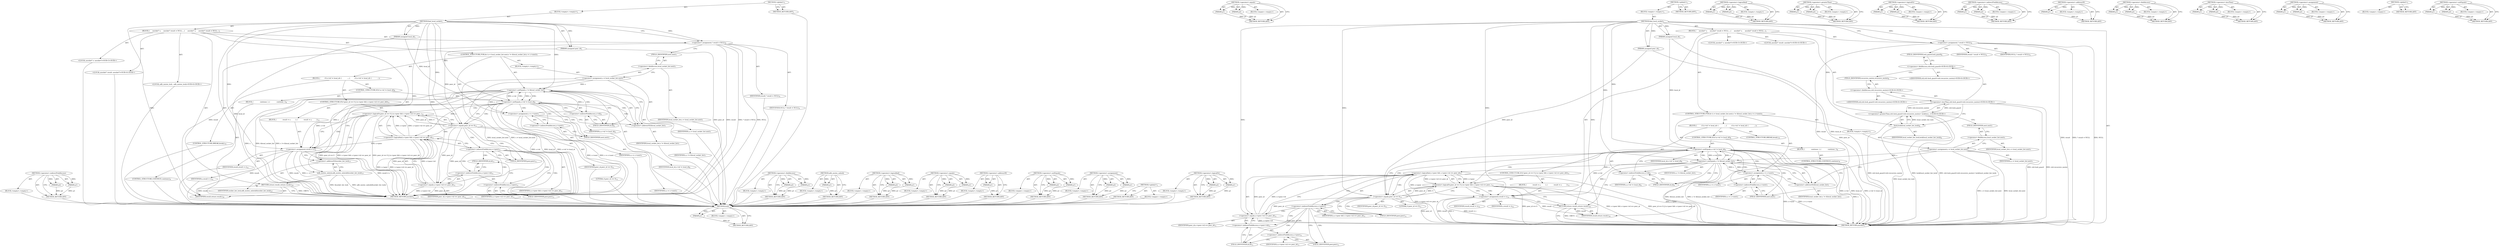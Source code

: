digraph "&lt;operator&gt;.notEquals" {
vulnerable_113 [label=<(METHOD,&lt;operator&gt;.indirectFieldAccess)>];
vulnerable_114 [label=<(PARAM,p1)>];
vulnerable_115 [label=<(PARAM,p2)>];
vulnerable_116 [label=<(BLOCK,&lt;empty&gt;,&lt;empty&gt;)>];
vulnerable_117 [label=<(METHOD_RETURN,ANY)>];
vulnerable_6 [label=<(METHOD,&lt;global&gt;)<SUB>1</SUB>>];
vulnerable_7 [label=<(BLOCK,&lt;empty&gt;,&lt;empty&gt;)<SUB>1</SUB>>];
vulnerable_8 [label=<(METHOD,find_local_socket)<SUB>1</SUB>>];
vulnerable_9 [label=<(PARAM,unsigned local_id)<SUB>1</SUB>>];
vulnerable_10 [label=<(PARAM,unsigned peer_id)<SUB>1</SUB>>];
vulnerable_11 [label=<(BLOCK,{

     asocket* s;
     asocket* result = NULL...,{

     asocket* s;
     asocket* result = NULL...)<SUB>1</SUB>>];
vulnerable_12 [label="<(LOCAL,asocket* s: asocket*)<SUB>3</SUB>>"];
vulnerable_13 [label="<(LOCAL,asocket* result: asocket*)<SUB>4</SUB>>"];
vulnerable_14 [label=<(&lt;operator&gt;.assignment,* result = NULL)<SUB>4</SUB>>];
vulnerable_15 [label=<(IDENTIFIER,result,* result = NULL)<SUB>4</SUB>>];
vulnerable_16 [label=<(IDENTIFIER,NULL,* result = NULL)<SUB>4</SUB>>];
vulnerable_17 [label="<(LOCAL,adb_mutex_lock : adb_mutex_lock)<SUB>6</SUB>>"];
vulnerable_18 [label=<(CONTROL_STRUCTURE,FOR,for (s = local_socket_list.next;s != &amp;local_socket_list;s = s-&gt;next))<SUB>7</SUB>>];
vulnerable_19 [label=<(BLOCK,&lt;empty&gt;,&lt;empty&gt;)<SUB>7</SUB>>];
vulnerable_20 [label=<(&lt;operator&gt;.assignment,s = local_socket_list.next)<SUB>7</SUB>>];
vulnerable_21 [label=<(IDENTIFIER,s,s = local_socket_list.next)<SUB>7</SUB>>];
vulnerable_22 [label=<(&lt;operator&gt;.fieldAccess,local_socket_list.next)<SUB>7</SUB>>];
vulnerable_23 [label=<(IDENTIFIER,local_socket_list,s = local_socket_list.next)<SUB>7</SUB>>];
vulnerable_24 [label=<(FIELD_IDENTIFIER,next,next)<SUB>7</SUB>>];
vulnerable_25 [label=<(&lt;operator&gt;.notEquals,s != &amp;local_socket_list)<SUB>7</SUB>>];
vulnerable_26 [label=<(IDENTIFIER,s,s != &amp;local_socket_list)<SUB>7</SUB>>];
vulnerable_27 [label=<(&lt;operator&gt;.addressOf,&amp;local_socket_list)<SUB>7</SUB>>];
vulnerable_28 [label=<(IDENTIFIER,local_socket_list,s != &amp;local_socket_list)<SUB>7</SUB>>];
vulnerable_29 [label=<(&lt;operator&gt;.assignment,s = s-&gt;next)<SUB>7</SUB>>];
vulnerable_30 [label=<(IDENTIFIER,s,s = s-&gt;next)<SUB>7</SUB>>];
vulnerable_31 [label=<(&lt;operator&gt;.indirectFieldAccess,s-&gt;next)<SUB>7</SUB>>];
vulnerable_32 [label=<(IDENTIFIER,s,s = s-&gt;next)<SUB>7</SUB>>];
vulnerable_33 [label=<(FIELD_IDENTIFIER,next,next)<SUB>7</SUB>>];
vulnerable_34 [label=<(BLOCK,{
         if (s-&gt;id != local_id) {
           ...,{
         if (s-&gt;id != local_id) {
           ...)<SUB>7</SUB>>];
vulnerable_35 [label=<(CONTROL_STRUCTURE,IF,if (s-&gt;id != local_id))<SUB>8</SUB>>];
vulnerable_36 [label=<(&lt;operator&gt;.notEquals,s-&gt;id != local_id)<SUB>8</SUB>>];
vulnerable_37 [label=<(&lt;operator&gt;.indirectFieldAccess,s-&gt;id)<SUB>8</SUB>>];
vulnerable_38 [label=<(IDENTIFIER,s,s-&gt;id != local_id)<SUB>8</SUB>>];
vulnerable_39 [label=<(FIELD_IDENTIFIER,id,id)<SUB>8</SUB>>];
vulnerable_40 [label=<(IDENTIFIER,local_id,s-&gt;id != local_id)<SUB>8</SUB>>];
vulnerable_41 [label=<(BLOCK,{
             continue;
 },{
             continue;
 })<SUB>8</SUB>>];
vulnerable_42 [label=<(CONTROL_STRUCTURE,CONTINUE,continue;)<SUB>9</SUB>>];
vulnerable_43 [label=<(CONTROL_STRUCTURE,IF,if (peer_id == 0 || (s-&gt;peer &amp;&amp; s-&gt;peer-&gt;id == peer_id)))<SUB>11</SUB>>];
vulnerable_44 [label=<(&lt;operator&gt;.logicalOr,peer_id == 0 || (s-&gt;peer &amp;&amp; s-&gt;peer-&gt;id == peer...)<SUB>11</SUB>>];
vulnerable_45 [label=<(&lt;operator&gt;.equals,peer_id == 0)<SUB>11</SUB>>];
vulnerable_46 [label=<(IDENTIFIER,peer_id,peer_id == 0)<SUB>11</SUB>>];
vulnerable_47 [label=<(LITERAL,0,peer_id == 0)<SUB>11</SUB>>];
vulnerable_48 [label=<(&lt;operator&gt;.logicalAnd,s-&gt;peer &amp;&amp; s-&gt;peer-&gt;id == peer_id)<SUB>11</SUB>>];
vulnerable_49 [label=<(&lt;operator&gt;.indirectFieldAccess,s-&gt;peer)<SUB>11</SUB>>];
vulnerable_50 [label=<(IDENTIFIER,s,s-&gt;peer &amp;&amp; s-&gt;peer-&gt;id == peer_id)<SUB>11</SUB>>];
vulnerable_51 [label=<(FIELD_IDENTIFIER,peer,peer)<SUB>11</SUB>>];
vulnerable_52 [label=<(&lt;operator&gt;.equals,s-&gt;peer-&gt;id == peer_id)<SUB>11</SUB>>];
vulnerable_53 [label=<(&lt;operator&gt;.indirectFieldAccess,s-&gt;peer-&gt;id)<SUB>11</SUB>>];
vulnerable_54 [label=<(&lt;operator&gt;.indirectFieldAccess,s-&gt;peer)<SUB>11</SUB>>];
vulnerable_55 [label=<(IDENTIFIER,s,s-&gt;peer-&gt;id == peer_id)<SUB>11</SUB>>];
vulnerable_56 [label=<(FIELD_IDENTIFIER,peer,peer)<SUB>11</SUB>>];
vulnerable_57 [label=<(FIELD_IDENTIFIER,id,id)<SUB>11</SUB>>];
vulnerable_58 [label=<(IDENTIFIER,peer_id,s-&gt;peer-&gt;id == peer_id)<SUB>11</SUB>>];
vulnerable_59 [label=<(BLOCK,{
            result = s;

         },{
            result = s;

         })<SUB>11</SUB>>];
vulnerable_60 [label=<(&lt;operator&gt;.assignment,result = s)<SUB>12</SUB>>];
vulnerable_61 [label=<(IDENTIFIER,result,result = s)<SUB>12</SUB>>];
vulnerable_62 [label=<(IDENTIFIER,s,result = s)<SUB>12</SUB>>];
vulnerable_63 [label=<(CONTROL_STRUCTURE,BREAK,break;)<SUB>15</SUB>>];
vulnerable_64 [label=<(adb_mutex_unlock,adb_mutex_unlock(&amp;socket_list_lock))<SUB>17</SUB>>];
vulnerable_65 [label=<(&lt;operator&gt;.addressOf,&amp;socket_list_lock)<SUB>17</SUB>>];
vulnerable_66 [label=<(IDENTIFIER,socket_list_lock,adb_mutex_unlock(&amp;socket_list_lock))<SUB>17</SUB>>];
vulnerable_67 [label=<(RETURN,return result;,return result;)<SUB>19</SUB>>];
vulnerable_68 [label=<(IDENTIFIER,result,return result;)<SUB>19</SUB>>];
vulnerable_69 [label=<(METHOD_RETURN,asocket)<SUB>1</SUB>>];
vulnerable_71 [label=<(METHOD_RETURN,ANY)<SUB>1</SUB>>];
vulnerable_99 [label=<(METHOD,&lt;operator&gt;.fieldAccess)>];
vulnerable_100 [label=<(PARAM,p1)>];
vulnerable_101 [label=<(PARAM,p2)>];
vulnerable_102 [label=<(BLOCK,&lt;empty&gt;,&lt;empty&gt;)>];
vulnerable_103 [label=<(METHOD_RETURN,ANY)>];
vulnerable_133 [label=<(METHOD,adb_mutex_unlock)>];
vulnerable_134 [label=<(PARAM,p1)>];
vulnerable_135 [label=<(BLOCK,&lt;empty&gt;,&lt;empty&gt;)>];
vulnerable_136 [label=<(METHOD_RETURN,ANY)>];
vulnerable_128 [label=<(METHOD,&lt;operator&gt;.logicalAnd)>];
vulnerable_129 [label=<(PARAM,p1)>];
vulnerable_130 [label=<(PARAM,p2)>];
vulnerable_131 [label=<(BLOCK,&lt;empty&gt;,&lt;empty&gt;)>];
vulnerable_132 [label=<(METHOD_RETURN,ANY)>];
vulnerable_123 [label=<(METHOD,&lt;operator&gt;.equals)>];
vulnerable_124 [label=<(PARAM,p1)>];
vulnerable_125 [label=<(PARAM,p2)>];
vulnerable_126 [label=<(BLOCK,&lt;empty&gt;,&lt;empty&gt;)>];
vulnerable_127 [label=<(METHOD_RETURN,ANY)>];
vulnerable_109 [label=<(METHOD,&lt;operator&gt;.addressOf)>];
vulnerable_110 [label=<(PARAM,p1)>];
vulnerable_111 [label=<(BLOCK,&lt;empty&gt;,&lt;empty&gt;)>];
vulnerable_112 [label=<(METHOD_RETURN,ANY)>];
vulnerable_104 [label=<(METHOD,&lt;operator&gt;.notEquals)>];
vulnerable_105 [label=<(PARAM,p1)>];
vulnerable_106 [label=<(PARAM,p2)>];
vulnerable_107 [label=<(BLOCK,&lt;empty&gt;,&lt;empty&gt;)>];
vulnerable_108 [label=<(METHOD_RETURN,ANY)>];
vulnerable_94 [label=<(METHOD,&lt;operator&gt;.assignment)>];
vulnerable_95 [label=<(PARAM,p1)>];
vulnerable_96 [label=<(PARAM,p2)>];
vulnerable_97 [label=<(BLOCK,&lt;empty&gt;,&lt;empty&gt;)>];
vulnerable_98 [label=<(METHOD_RETURN,ANY)>];
vulnerable_88 [label=<(METHOD,&lt;global&gt;)<SUB>1</SUB>>];
vulnerable_89 [label=<(BLOCK,&lt;empty&gt;,&lt;empty&gt;)>];
vulnerable_90 [label=<(METHOD_RETURN,ANY)>];
vulnerable_118 [label=<(METHOD,&lt;operator&gt;.logicalOr)>];
vulnerable_119 [label=<(PARAM,p1)>];
vulnerable_120 [label=<(PARAM,p2)>];
vulnerable_121 [label=<(BLOCK,&lt;empty&gt;,&lt;empty&gt;)>];
vulnerable_122 [label=<(METHOD_RETURN,ANY)>];
fixed_118 [label=<(METHOD,lock)>];
fixed_119 [label=<(PARAM,p1)>];
fixed_120 [label=<(BLOCK,&lt;empty&gt;,&lt;empty&gt;)>];
fixed_121 [label=<(METHOD_RETURN,ANY)>];
fixed_141 [label=<(METHOD,&lt;operator&gt;.equals)>];
fixed_142 [label=<(PARAM,p1)>];
fixed_143 [label=<(PARAM,p2)>];
fixed_144 [label=<(BLOCK,&lt;empty&gt;,&lt;empty&gt;)>];
fixed_145 [label=<(METHOD_RETURN,ANY)>];
fixed_6 [label=<(METHOD,&lt;global&gt;)<SUB>1</SUB>>];
fixed_7 [label=<(BLOCK,&lt;empty&gt;,&lt;empty&gt;)<SUB>1</SUB>>];
fixed_8 [label=<(METHOD,find_local_socket)<SUB>1</SUB>>];
fixed_9 [label=<(PARAM,unsigned local_id)<SUB>1</SUB>>];
fixed_10 [label=<(PARAM,unsigned peer_id)<SUB>1</SUB>>];
fixed_11 [label=<(BLOCK,{

     asocket* s;
     asocket* result = NULL...,{

     asocket* s;
     asocket* result = NULL...)<SUB>1</SUB>>];
fixed_12 [label="<(LOCAL,asocket* s: asocket*)<SUB>3</SUB>>"];
fixed_13 [label="<(LOCAL,asocket* result: asocket*)<SUB>4</SUB>>"];
fixed_14 [label=<(&lt;operator&gt;.assignment,* result = NULL)<SUB>4</SUB>>];
fixed_15 [label=<(IDENTIFIER,result,* result = NULL)<SUB>4</SUB>>];
fixed_16 [label=<(IDENTIFIER,NULL,* result = NULL)<SUB>4</SUB>>];
fixed_17 [label="<(&lt;operator&gt;.greaterThan,std::lock_guard&lt;std::recursive_mutex&gt; lock(loca...)<SUB>6</SUB>>"];
fixed_18 [label="<(&lt;operator&gt;.lessThan,std::lock_guard&lt;std::recursive_mutex)<SUB>6</SUB>>"];
fixed_19 [label="<(&lt;operator&gt;.fieldAccess,std::lock_guard)<SUB>6</SUB>>"];
fixed_20 [label="<(IDENTIFIER,std,std::lock_guard&lt;std::recursive_mutex)<SUB>6</SUB>>"];
fixed_21 [label=<(FIELD_IDENTIFIER,lock_guard,lock_guard)<SUB>6</SUB>>];
fixed_22 [label="<(&lt;operator&gt;.fieldAccess,std::recursive_mutex)<SUB>6</SUB>>"];
fixed_23 [label="<(IDENTIFIER,std,std::lock_guard&lt;std::recursive_mutex)<SUB>6</SUB>>"];
fixed_24 [label=<(FIELD_IDENTIFIER,recursive_mutex,recursive_mutex)<SUB>6</SUB>>];
fixed_25 [label=<(lock,lock(local_socket_list_lock))<SUB>6</SUB>>];
fixed_26 [label=<(IDENTIFIER,local_socket_list_lock,lock(local_socket_list_lock))<SUB>6</SUB>>];
fixed_27 [label=<(CONTROL_STRUCTURE,FOR,for (s = local_socket_list.next;s != &amp;local_socket_list;s = s-&gt;next))<SUB>7</SUB>>];
fixed_28 [label=<(BLOCK,&lt;empty&gt;,&lt;empty&gt;)<SUB>7</SUB>>];
fixed_29 [label=<(&lt;operator&gt;.assignment,s = local_socket_list.next)<SUB>7</SUB>>];
fixed_30 [label=<(IDENTIFIER,s,s = local_socket_list.next)<SUB>7</SUB>>];
fixed_31 [label=<(&lt;operator&gt;.fieldAccess,local_socket_list.next)<SUB>7</SUB>>];
fixed_32 [label=<(IDENTIFIER,local_socket_list,s = local_socket_list.next)<SUB>7</SUB>>];
fixed_33 [label=<(FIELD_IDENTIFIER,next,next)<SUB>7</SUB>>];
fixed_34 [label=<(&lt;operator&gt;.notEquals,s != &amp;local_socket_list)<SUB>7</SUB>>];
fixed_35 [label=<(IDENTIFIER,s,s != &amp;local_socket_list)<SUB>7</SUB>>];
fixed_36 [label=<(&lt;operator&gt;.addressOf,&amp;local_socket_list)<SUB>7</SUB>>];
fixed_37 [label=<(IDENTIFIER,local_socket_list,s != &amp;local_socket_list)<SUB>7</SUB>>];
fixed_38 [label=<(&lt;operator&gt;.assignment,s = s-&gt;next)<SUB>7</SUB>>];
fixed_39 [label=<(IDENTIFIER,s,s = s-&gt;next)<SUB>7</SUB>>];
fixed_40 [label=<(&lt;operator&gt;.indirectFieldAccess,s-&gt;next)<SUB>7</SUB>>];
fixed_41 [label=<(IDENTIFIER,s,s = s-&gt;next)<SUB>7</SUB>>];
fixed_42 [label=<(FIELD_IDENTIFIER,next,next)<SUB>7</SUB>>];
fixed_43 [label=<(BLOCK,{
         if (s-&gt;id != local_id) {
           ...,{
         if (s-&gt;id != local_id) {
           ...)<SUB>7</SUB>>];
fixed_44 [label=<(CONTROL_STRUCTURE,IF,if (s-&gt;id != local_id))<SUB>8</SUB>>];
fixed_45 [label=<(&lt;operator&gt;.notEquals,s-&gt;id != local_id)<SUB>8</SUB>>];
fixed_46 [label=<(&lt;operator&gt;.indirectFieldAccess,s-&gt;id)<SUB>8</SUB>>];
fixed_47 [label=<(IDENTIFIER,s,s-&gt;id != local_id)<SUB>8</SUB>>];
fixed_48 [label=<(FIELD_IDENTIFIER,id,id)<SUB>8</SUB>>];
fixed_49 [label=<(IDENTIFIER,local_id,s-&gt;id != local_id)<SUB>8</SUB>>];
fixed_50 [label=<(BLOCK,{
             continue;
 },{
             continue;
 })<SUB>8</SUB>>];
fixed_51 [label=<(CONTROL_STRUCTURE,CONTINUE,continue;)<SUB>9</SUB>>];
fixed_52 [label=<(CONTROL_STRUCTURE,IF,if (peer_id == 0 || (s-&gt;peer &amp;&amp; s-&gt;peer-&gt;id == peer_id)))<SUB>11</SUB>>];
fixed_53 [label=<(&lt;operator&gt;.logicalOr,peer_id == 0 || (s-&gt;peer &amp;&amp; s-&gt;peer-&gt;id == peer...)<SUB>11</SUB>>];
fixed_54 [label=<(&lt;operator&gt;.equals,peer_id == 0)<SUB>11</SUB>>];
fixed_55 [label=<(IDENTIFIER,peer_id,peer_id == 0)<SUB>11</SUB>>];
fixed_56 [label=<(LITERAL,0,peer_id == 0)<SUB>11</SUB>>];
fixed_57 [label=<(&lt;operator&gt;.logicalAnd,s-&gt;peer &amp;&amp; s-&gt;peer-&gt;id == peer_id)<SUB>11</SUB>>];
fixed_58 [label=<(&lt;operator&gt;.indirectFieldAccess,s-&gt;peer)<SUB>11</SUB>>];
fixed_59 [label=<(IDENTIFIER,s,s-&gt;peer &amp;&amp; s-&gt;peer-&gt;id == peer_id)<SUB>11</SUB>>];
fixed_60 [label=<(FIELD_IDENTIFIER,peer,peer)<SUB>11</SUB>>];
fixed_61 [label=<(&lt;operator&gt;.equals,s-&gt;peer-&gt;id == peer_id)<SUB>11</SUB>>];
fixed_62 [label=<(&lt;operator&gt;.indirectFieldAccess,s-&gt;peer-&gt;id)<SUB>11</SUB>>];
fixed_63 [label=<(&lt;operator&gt;.indirectFieldAccess,s-&gt;peer)<SUB>11</SUB>>];
fixed_64 [label=<(IDENTIFIER,s,s-&gt;peer-&gt;id == peer_id)<SUB>11</SUB>>];
fixed_65 [label=<(FIELD_IDENTIFIER,peer,peer)<SUB>11</SUB>>];
fixed_66 [label=<(FIELD_IDENTIFIER,id,id)<SUB>11</SUB>>];
fixed_67 [label=<(IDENTIFIER,peer_id,s-&gt;peer-&gt;id == peer_id)<SUB>11</SUB>>];
fixed_68 [label=<(BLOCK,{
            result = s;

         },{
            result = s;

         })<SUB>11</SUB>>];
fixed_69 [label=<(&lt;operator&gt;.assignment,result = s)<SUB>12</SUB>>];
fixed_70 [label=<(IDENTIFIER,result,result = s)<SUB>12</SUB>>];
fixed_71 [label=<(IDENTIFIER,s,result = s)<SUB>12</SUB>>];
fixed_72 [label=<(CONTROL_STRUCTURE,BREAK,break;)<SUB>15</SUB>>];
fixed_73 [label=<(RETURN,return result;,return result;)<SUB>18</SUB>>];
fixed_74 [label=<(IDENTIFIER,result,return result;)<SUB>18</SUB>>];
fixed_75 [label=<(METHOD_RETURN,asocket)<SUB>1</SUB>>];
fixed_77 [label=<(METHOD_RETURN,ANY)<SUB>1</SUB>>];
fixed_146 [label=<(METHOD,&lt;operator&gt;.logicalAnd)>];
fixed_147 [label=<(PARAM,p1)>];
fixed_148 [label=<(PARAM,p2)>];
fixed_149 [label=<(BLOCK,&lt;empty&gt;,&lt;empty&gt;)>];
fixed_150 [label=<(METHOD_RETURN,ANY)>];
fixed_103 [label=<(METHOD,&lt;operator&gt;.greaterThan)>];
fixed_104 [label=<(PARAM,p1)>];
fixed_105 [label=<(PARAM,p2)>];
fixed_106 [label=<(BLOCK,&lt;empty&gt;,&lt;empty&gt;)>];
fixed_107 [label=<(METHOD_RETURN,ANY)>];
fixed_136 [label=<(METHOD,&lt;operator&gt;.logicalOr)>];
fixed_137 [label=<(PARAM,p1)>];
fixed_138 [label=<(PARAM,p2)>];
fixed_139 [label=<(BLOCK,&lt;empty&gt;,&lt;empty&gt;)>];
fixed_140 [label=<(METHOD_RETURN,ANY)>];
fixed_131 [label=<(METHOD,&lt;operator&gt;.indirectFieldAccess)>];
fixed_132 [label=<(PARAM,p1)>];
fixed_133 [label=<(PARAM,p2)>];
fixed_134 [label=<(BLOCK,&lt;empty&gt;,&lt;empty&gt;)>];
fixed_135 [label=<(METHOD_RETURN,ANY)>];
fixed_127 [label=<(METHOD,&lt;operator&gt;.addressOf)>];
fixed_128 [label=<(PARAM,p1)>];
fixed_129 [label=<(BLOCK,&lt;empty&gt;,&lt;empty&gt;)>];
fixed_130 [label=<(METHOD_RETURN,ANY)>];
fixed_113 [label=<(METHOD,&lt;operator&gt;.fieldAccess)>];
fixed_114 [label=<(PARAM,p1)>];
fixed_115 [label=<(PARAM,p2)>];
fixed_116 [label=<(BLOCK,&lt;empty&gt;,&lt;empty&gt;)>];
fixed_117 [label=<(METHOD_RETURN,ANY)>];
fixed_108 [label=<(METHOD,&lt;operator&gt;.lessThan)>];
fixed_109 [label=<(PARAM,p1)>];
fixed_110 [label=<(PARAM,p2)>];
fixed_111 [label=<(BLOCK,&lt;empty&gt;,&lt;empty&gt;)>];
fixed_112 [label=<(METHOD_RETURN,ANY)>];
fixed_98 [label=<(METHOD,&lt;operator&gt;.assignment)>];
fixed_99 [label=<(PARAM,p1)>];
fixed_100 [label=<(PARAM,p2)>];
fixed_101 [label=<(BLOCK,&lt;empty&gt;,&lt;empty&gt;)>];
fixed_102 [label=<(METHOD_RETURN,ANY)>];
fixed_92 [label=<(METHOD,&lt;global&gt;)<SUB>1</SUB>>];
fixed_93 [label=<(BLOCK,&lt;empty&gt;,&lt;empty&gt;)>];
fixed_94 [label=<(METHOD_RETURN,ANY)>];
fixed_122 [label=<(METHOD,&lt;operator&gt;.notEquals)>];
fixed_123 [label=<(PARAM,p1)>];
fixed_124 [label=<(PARAM,p2)>];
fixed_125 [label=<(BLOCK,&lt;empty&gt;,&lt;empty&gt;)>];
fixed_126 [label=<(METHOD_RETURN,ANY)>];
vulnerable_113 -> vulnerable_114  [key=0, label="AST: "];
vulnerable_113 -> vulnerable_114  [key=1, label="DDG: "];
vulnerable_113 -> vulnerable_116  [key=0, label="AST: "];
vulnerable_113 -> vulnerable_115  [key=0, label="AST: "];
vulnerable_113 -> vulnerable_115  [key=1, label="DDG: "];
vulnerable_113 -> vulnerable_117  [key=0, label="AST: "];
vulnerable_113 -> vulnerable_117  [key=1, label="CFG: "];
vulnerable_114 -> vulnerable_117  [key=0, label="DDG: p1"];
vulnerable_115 -> vulnerable_117  [key=0, label="DDG: p2"];
vulnerable_116 -> fixed_118  [key=0];
vulnerable_117 -> fixed_118  [key=0];
vulnerable_6 -> vulnerable_7  [key=0, label="AST: "];
vulnerable_6 -> vulnerable_71  [key=0, label="AST: "];
vulnerable_6 -> vulnerable_71  [key=1, label="CFG: "];
vulnerable_7 -> vulnerable_8  [key=0, label="AST: "];
vulnerable_8 -> vulnerable_9  [key=0, label="AST: "];
vulnerable_8 -> vulnerable_9  [key=1, label="DDG: "];
vulnerable_8 -> vulnerable_10  [key=0, label="AST: "];
vulnerable_8 -> vulnerable_10  [key=1, label="DDG: "];
vulnerable_8 -> vulnerable_11  [key=0, label="AST: "];
vulnerable_8 -> vulnerable_69  [key=0, label="AST: "];
vulnerable_8 -> vulnerable_14  [key=0, label="CFG: "];
vulnerable_8 -> vulnerable_14  [key=1, label="DDG: "];
vulnerable_8 -> vulnerable_64  [key=0, label="DDG: "];
vulnerable_8 -> vulnerable_68  [key=0, label="DDG: "];
vulnerable_8 -> vulnerable_25  [key=0, label="DDG: "];
vulnerable_8 -> vulnerable_36  [key=0, label="DDG: "];
vulnerable_8 -> vulnerable_60  [key=0, label="DDG: "];
vulnerable_8 -> vulnerable_45  [key=0, label="DDG: "];
vulnerable_8 -> vulnerable_52  [key=0, label="DDG: "];
vulnerable_9 -> vulnerable_69  [key=0, label="DDG: local_id"];
vulnerable_9 -> vulnerable_36  [key=0, label="DDG: local_id"];
vulnerable_10 -> vulnerable_69  [key=0, label="DDG: peer_id"];
vulnerable_10 -> vulnerable_45  [key=0, label="DDG: peer_id"];
vulnerable_11 -> vulnerable_12  [key=0, label="AST: "];
vulnerable_11 -> vulnerable_13  [key=0, label="AST: "];
vulnerable_11 -> vulnerable_14  [key=0, label="AST: "];
vulnerable_11 -> vulnerable_17  [key=0, label="AST: "];
vulnerable_11 -> vulnerable_18  [key=0, label="AST: "];
vulnerable_11 -> vulnerable_64  [key=0, label="AST: "];
vulnerable_11 -> vulnerable_67  [key=0, label="AST: "];
vulnerable_12 -> fixed_118  [key=0];
vulnerable_13 -> fixed_118  [key=0];
vulnerable_14 -> vulnerable_15  [key=0, label="AST: "];
vulnerable_14 -> vulnerable_16  [key=0, label="AST: "];
vulnerable_14 -> vulnerable_24  [key=0, label="CFG: "];
vulnerable_14 -> vulnerable_69  [key=0, label="DDG: result"];
vulnerable_14 -> vulnerable_69  [key=1, label="DDG: * result = NULL"];
vulnerable_14 -> vulnerable_69  [key=2, label="DDG: NULL"];
vulnerable_14 -> vulnerable_68  [key=0, label="DDG: result"];
vulnerable_15 -> fixed_118  [key=0];
vulnerable_16 -> fixed_118  [key=0];
vulnerable_17 -> fixed_118  [key=0];
vulnerable_18 -> vulnerable_19  [key=0, label="AST: "];
vulnerable_18 -> vulnerable_25  [key=0, label="AST: "];
vulnerable_18 -> vulnerable_29  [key=0, label="AST: "];
vulnerable_18 -> vulnerable_34  [key=0, label="AST: "];
vulnerable_19 -> vulnerable_20  [key=0, label="AST: "];
vulnerable_20 -> vulnerable_21  [key=0, label="AST: "];
vulnerable_20 -> vulnerable_22  [key=0, label="AST: "];
vulnerable_20 -> vulnerable_27  [key=0, label="CFG: "];
vulnerable_20 -> vulnerable_69  [key=0, label="DDG: local_socket_list.next"];
vulnerable_20 -> vulnerable_69  [key=1, label="DDG: s = local_socket_list.next"];
vulnerable_20 -> vulnerable_25  [key=0, label="DDG: s"];
vulnerable_21 -> fixed_118  [key=0];
vulnerable_22 -> vulnerable_23  [key=0, label="AST: "];
vulnerable_22 -> vulnerable_24  [key=0, label="AST: "];
vulnerable_22 -> vulnerable_20  [key=0, label="CFG: "];
vulnerable_23 -> fixed_118  [key=0];
vulnerable_24 -> vulnerable_22  [key=0, label="CFG: "];
vulnerable_25 -> vulnerable_26  [key=0, label="AST: "];
vulnerable_25 -> vulnerable_27  [key=0, label="AST: "];
vulnerable_25 -> vulnerable_39  [key=0, label="CFG: "];
vulnerable_25 -> vulnerable_39  [key=1, label="CDG: "];
vulnerable_25 -> vulnerable_65  [key=0, label="CFG: "];
vulnerable_25 -> vulnerable_69  [key=0, label="DDG: s"];
vulnerable_25 -> vulnerable_69  [key=1, label="DDG: &amp;local_socket_list"];
vulnerable_25 -> vulnerable_69  [key=2, label="DDG: s != &amp;local_socket_list"];
vulnerable_25 -> vulnerable_29  [key=0, label="DDG: s"];
vulnerable_25 -> vulnerable_36  [key=0, label="DDG: s"];
vulnerable_25 -> vulnerable_36  [key=1, label="CDG: "];
vulnerable_25 -> vulnerable_60  [key=0, label="DDG: s"];
vulnerable_25 -> vulnerable_48  [key=0, label="DDG: s"];
vulnerable_25 -> vulnerable_37  [key=0, label="CDG: "];
vulnerable_26 -> fixed_118  [key=0];
vulnerable_27 -> vulnerable_28  [key=0, label="AST: "];
vulnerable_27 -> vulnerable_25  [key=0, label="CFG: "];
vulnerable_28 -> fixed_118  [key=0];
vulnerable_29 -> vulnerable_30  [key=0, label="AST: "];
vulnerable_29 -> vulnerable_31  [key=0, label="AST: "];
vulnerable_29 -> vulnerable_27  [key=0, label="CFG: "];
vulnerable_29 -> vulnerable_69  [key=0, label="DDG: s-&gt;next"];
vulnerable_29 -> vulnerable_69  [key=1, label="DDG: s = s-&gt;next"];
vulnerable_29 -> vulnerable_25  [key=0, label="DDG: s"];
vulnerable_30 -> fixed_118  [key=0];
vulnerable_31 -> vulnerable_32  [key=0, label="AST: "];
vulnerable_31 -> vulnerable_33  [key=0, label="AST: "];
vulnerable_31 -> vulnerable_29  [key=0, label="CFG: "];
vulnerable_32 -> fixed_118  [key=0];
vulnerable_33 -> vulnerable_31  [key=0, label="CFG: "];
vulnerable_34 -> vulnerable_35  [key=0, label="AST: "];
vulnerable_34 -> vulnerable_43  [key=0, label="AST: "];
vulnerable_34 -> vulnerable_63  [key=0, label="AST: "];
vulnerable_35 -> vulnerable_36  [key=0, label="AST: "];
vulnerable_35 -> vulnerable_41  [key=0, label="AST: "];
vulnerable_36 -> vulnerable_37  [key=0, label="AST: "];
vulnerable_36 -> vulnerable_40  [key=0, label="AST: "];
vulnerable_36 -> vulnerable_33  [key=0, label="CFG: "];
vulnerable_36 -> vulnerable_33  [key=1, label="CDG: "];
vulnerable_36 -> vulnerable_45  [key=0, label="CFG: "];
vulnerable_36 -> vulnerable_45  [key=1, label="CDG: "];
vulnerable_36 -> vulnerable_69  [key=0, label="DDG: s-&gt;id"];
vulnerable_36 -> vulnerable_69  [key=1, label="DDG: local_id"];
vulnerable_36 -> vulnerable_69  [key=2, label="DDG: s-&gt;id != local_id"];
vulnerable_36 -> vulnerable_25  [key=0, label="DDG: s-&gt;id"];
vulnerable_36 -> vulnerable_25  [key=1, label="CDG: "];
vulnerable_36 -> vulnerable_60  [key=0, label="DDG: s-&gt;id"];
vulnerable_36 -> vulnerable_27  [key=0, label="CDG: "];
vulnerable_36 -> vulnerable_29  [key=0, label="CDG: "];
vulnerable_36 -> vulnerable_44  [key=0, label="CDG: "];
vulnerable_36 -> vulnerable_31  [key=0, label="CDG: "];
vulnerable_37 -> vulnerable_38  [key=0, label="AST: "];
vulnerable_37 -> vulnerable_39  [key=0, label="AST: "];
vulnerable_37 -> vulnerable_36  [key=0, label="CFG: "];
vulnerable_38 -> fixed_118  [key=0];
vulnerable_39 -> vulnerable_37  [key=0, label="CFG: "];
vulnerable_40 -> fixed_118  [key=0];
vulnerable_41 -> vulnerable_42  [key=0, label="AST: "];
vulnerable_42 -> fixed_118  [key=0];
vulnerable_43 -> vulnerable_44  [key=0, label="AST: "];
vulnerable_43 -> vulnerable_59  [key=0, label="AST: "];
vulnerable_44 -> vulnerable_45  [key=0, label="AST: "];
vulnerable_44 -> vulnerable_48  [key=0, label="AST: "];
vulnerable_44 -> vulnerable_60  [key=0, label="CFG: "];
vulnerable_44 -> vulnerable_60  [key=1, label="CDG: "];
vulnerable_44 -> vulnerable_65  [key=0, label="CFG: "];
vulnerable_44 -> vulnerable_69  [key=0, label="DDG: peer_id == 0"];
vulnerable_44 -> vulnerable_69  [key=1, label="DDG: s-&gt;peer &amp;&amp; s-&gt;peer-&gt;id == peer_id"];
vulnerable_44 -> vulnerable_69  [key=2, label="DDG: peer_id == 0 || (s-&gt;peer &amp;&amp; s-&gt;peer-&gt;id == peer_id)"];
vulnerable_45 -> vulnerable_46  [key=0, label="AST: "];
vulnerable_45 -> vulnerable_47  [key=0, label="AST: "];
vulnerable_45 -> vulnerable_44  [key=0, label="CFG: "];
vulnerable_45 -> vulnerable_44  [key=1, label="DDG: peer_id"];
vulnerable_45 -> vulnerable_44  [key=2, label="DDG: 0"];
vulnerable_45 -> vulnerable_51  [key=0, label="CFG: "];
vulnerable_45 -> vulnerable_51  [key=1, label="CDG: "];
vulnerable_45 -> vulnerable_69  [key=0, label="DDG: peer_id"];
vulnerable_45 -> vulnerable_52  [key=0, label="DDG: peer_id"];
vulnerable_45 -> vulnerable_48  [key=0, label="CDG: "];
vulnerable_45 -> vulnerable_49  [key=0, label="CDG: "];
vulnerable_46 -> fixed_118  [key=0];
vulnerable_47 -> fixed_118  [key=0];
vulnerable_48 -> vulnerable_49  [key=0, label="AST: "];
vulnerable_48 -> vulnerable_52  [key=0, label="AST: "];
vulnerable_48 -> vulnerable_44  [key=0, label="CFG: "];
vulnerable_48 -> vulnerable_44  [key=1, label="DDG: s-&gt;peer"];
vulnerable_48 -> vulnerable_44  [key=2, label="DDG: s-&gt;peer-&gt;id == peer_id"];
vulnerable_48 -> vulnerable_69  [key=0, label="DDG: s-&gt;peer"];
vulnerable_48 -> vulnerable_69  [key=1, label="DDG: s-&gt;peer-&gt;id == peer_id"];
vulnerable_48 -> vulnerable_60  [key=0, label="DDG: s-&gt;peer"];
vulnerable_49 -> vulnerable_50  [key=0, label="AST: "];
vulnerable_49 -> vulnerable_51  [key=0, label="AST: "];
vulnerable_49 -> vulnerable_48  [key=0, label="CFG: "];
vulnerable_49 -> vulnerable_56  [key=0, label="CFG: "];
vulnerable_49 -> vulnerable_56  [key=1, label="CDG: "];
vulnerable_49 -> vulnerable_57  [key=0, label="CDG: "];
vulnerable_49 -> vulnerable_52  [key=0, label="CDG: "];
vulnerable_49 -> vulnerable_53  [key=0, label="CDG: "];
vulnerable_49 -> vulnerable_54  [key=0, label="CDG: "];
vulnerable_50 -> fixed_118  [key=0];
vulnerable_51 -> vulnerable_49  [key=0, label="CFG: "];
vulnerable_52 -> vulnerable_53  [key=0, label="AST: "];
vulnerable_52 -> vulnerable_58  [key=0, label="AST: "];
vulnerable_52 -> vulnerable_48  [key=0, label="CFG: "];
vulnerable_52 -> vulnerable_48  [key=1, label="DDG: s-&gt;peer-&gt;id"];
vulnerable_52 -> vulnerable_48  [key=2, label="DDG: peer_id"];
vulnerable_52 -> vulnerable_69  [key=0, label="DDG: s-&gt;peer-&gt;id"];
vulnerable_52 -> vulnerable_69  [key=1, label="DDG: peer_id"];
vulnerable_53 -> vulnerable_54  [key=0, label="AST: "];
vulnerable_53 -> vulnerable_57  [key=0, label="AST: "];
vulnerable_53 -> vulnerable_52  [key=0, label="CFG: "];
vulnerable_54 -> vulnerable_55  [key=0, label="AST: "];
vulnerable_54 -> vulnerable_56  [key=0, label="AST: "];
vulnerable_54 -> vulnerable_57  [key=0, label="CFG: "];
vulnerable_55 -> fixed_118  [key=0];
vulnerable_56 -> vulnerable_54  [key=0, label="CFG: "];
vulnerable_57 -> vulnerable_53  [key=0, label="CFG: "];
vulnerable_58 -> fixed_118  [key=0];
vulnerable_59 -> vulnerable_60  [key=0, label="AST: "];
vulnerable_60 -> vulnerable_61  [key=0, label="AST: "];
vulnerable_60 -> vulnerable_62  [key=0, label="AST: "];
vulnerable_60 -> vulnerable_65  [key=0, label="CFG: "];
vulnerable_60 -> vulnerable_69  [key=0, label="DDG: result"];
vulnerable_60 -> vulnerable_69  [key=1, label="DDG: s"];
vulnerable_60 -> vulnerable_69  [key=2, label="DDG: result = s"];
vulnerable_60 -> vulnerable_68  [key=0, label="DDG: result"];
vulnerable_61 -> fixed_118  [key=0];
vulnerable_62 -> fixed_118  [key=0];
vulnerable_63 -> fixed_118  [key=0];
vulnerable_64 -> vulnerable_65  [key=0, label="AST: "];
vulnerable_64 -> vulnerable_67  [key=0, label="CFG: "];
vulnerable_64 -> vulnerable_69  [key=0, label="DDG: &amp;socket_list_lock"];
vulnerable_64 -> vulnerable_69  [key=1, label="DDG: adb_mutex_unlock(&amp;socket_list_lock)"];
vulnerable_65 -> vulnerable_66  [key=0, label="AST: "];
vulnerable_65 -> vulnerable_64  [key=0, label="CFG: "];
vulnerable_66 -> fixed_118  [key=0];
vulnerable_67 -> vulnerable_68  [key=0, label="AST: "];
vulnerable_67 -> vulnerable_69  [key=0, label="CFG: "];
vulnerable_67 -> vulnerable_69  [key=1, label="DDG: &lt;RET&gt;"];
vulnerable_68 -> vulnerable_67  [key=0, label="DDG: result"];
vulnerable_69 -> fixed_118  [key=0];
vulnerable_71 -> fixed_118  [key=0];
vulnerable_99 -> vulnerable_100  [key=0, label="AST: "];
vulnerable_99 -> vulnerable_100  [key=1, label="DDG: "];
vulnerable_99 -> vulnerable_102  [key=0, label="AST: "];
vulnerable_99 -> vulnerable_101  [key=0, label="AST: "];
vulnerable_99 -> vulnerable_101  [key=1, label="DDG: "];
vulnerable_99 -> vulnerable_103  [key=0, label="AST: "];
vulnerable_99 -> vulnerable_103  [key=1, label="CFG: "];
vulnerable_100 -> vulnerable_103  [key=0, label="DDG: p1"];
vulnerable_101 -> vulnerable_103  [key=0, label="DDG: p2"];
vulnerable_102 -> fixed_118  [key=0];
vulnerable_103 -> fixed_118  [key=0];
vulnerable_133 -> vulnerable_134  [key=0, label="AST: "];
vulnerable_133 -> vulnerable_134  [key=1, label="DDG: "];
vulnerable_133 -> vulnerable_135  [key=0, label="AST: "];
vulnerable_133 -> vulnerable_136  [key=0, label="AST: "];
vulnerable_133 -> vulnerable_136  [key=1, label="CFG: "];
vulnerable_134 -> vulnerable_136  [key=0, label="DDG: p1"];
vulnerable_135 -> fixed_118  [key=0];
vulnerable_136 -> fixed_118  [key=0];
vulnerable_128 -> vulnerable_129  [key=0, label="AST: "];
vulnerable_128 -> vulnerable_129  [key=1, label="DDG: "];
vulnerable_128 -> vulnerable_131  [key=0, label="AST: "];
vulnerable_128 -> vulnerable_130  [key=0, label="AST: "];
vulnerable_128 -> vulnerable_130  [key=1, label="DDG: "];
vulnerable_128 -> vulnerable_132  [key=0, label="AST: "];
vulnerable_128 -> vulnerable_132  [key=1, label="CFG: "];
vulnerable_129 -> vulnerable_132  [key=0, label="DDG: p1"];
vulnerable_130 -> vulnerable_132  [key=0, label="DDG: p2"];
vulnerable_131 -> fixed_118  [key=0];
vulnerable_132 -> fixed_118  [key=0];
vulnerable_123 -> vulnerable_124  [key=0, label="AST: "];
vulnerable_123 -> vulnerable_124  [key=1, label="DDG: "];
vulnerable_123 -> vulnerable_126  [key=0, label="AST: "];
vulnerable_123 -> vulnerable_125  [key=0, label="AST: "];
vulnerable_123 -> vulnerable_125  [key=1, label="DDG: "];
vulnerable_123 -> vulnerable_127  [key=0, label="AST: "];
vulnerable_123 -> vulnerable_127  [key=1, label="CFG: "];
vulnerable_124 -> vulnerable_127  [key=0, label="DDG: p1"];
vulnerable_125 -> vulnerable_127  [key=0, label="DDG: p2"];
vulnerable_126 -> fixed_118  [key=0];
vulnerable_127 -> fixed_118  [key=0];
vulnerable_109 -> vulnerable_110  [key=0, label="AST: "];
vulnerable_109 -> vulnerable_110  [key=1, label="DDG: "];
vulnerable_109 -> vulnerable_111  [key=0, label="AST: "];
vulnerable_109 -> vulnerable_112  [key=0, label="AST: "];
vulnerable_109 -> vulnerable_112  [key=1, label="CFG: "];
vulnerable_110 -> vulnerable_112  [key=0, label="DDG: p1"];
vulnerable_111 -> fixed_118  [key=0];
vulnerable_112 -> fixed_118  [key=0];
vulnerable_104 -> vulnerable_105  [key=0, label="AST: "];
vulnerable_104 -> vulnerable_105  [key=1, label="DDG: "];
vulnerable_104 -> vulnerable_107  [key=0, label="AST: "];
vulnerable_104 -> vulnerable_106  [key=0, label="AST: "];
vulnerable_104 -> vulnerable_106  [key=1, label="DDG: "];
vulnerable_104 -> vulnerable_108  [key=0, label="AST: "];
vulnerable_104 -> vulnerable_108  [key=1, label="CFG: "];
vulnerable_105 -> vulnerable_108  [key=0, label="DDG: p1"];
vulnerable_106 -> vulnerable_108  [key=0, label="DDG: p2"];
vulnerable_107 -> fixed_118  [key=0];
vulnerable_108 -> fixed_118  [key=0];
vulnerable_94 -> vulnerable_95  [key=0, label="AST: "];
vulnerable_94 -> vulnerable_95  [key=1, label="DDG: "];
vulnerable_94 -> vulnerable_97  [key=0, label="AST: "];
vulnerable_94 -> vulnerable_96  [key=0, label="AST: "];
vulnerable_94 -> vulnerable_96  [key=1, label="DDG: "];
vulnerable_94 -> vulnerable_98  [key=0, label="AST: "];
vulnerable_94 -> vulnerable_98  [key=1, label="CFG: "];
vulnerable_95 -> vulnerable_98  [key=0, label="DDG: p1"];
vulnerable_96 -> vulnerable_98  [key=0, label="DDG: p2"];
vulnerable_97 -> fixed_118  [key=0];
vulnerable_98 -> fixed_118  [key=0];
vulnerable_88 -> vulnerable_89  [key=0, label="AST: "];
vulnerable_88 -> vulnerable_90  [key=0, label="AST: "];
vulnerable_88 -> vulnerable_90  [key=1, label="CFG: "];
vulnerable_89 -> fixed_118  [key=0];
vulnerable_90 -> fixed_118  [key=0];
vulnerable_118 -> vulnerable_119  [key=0, label="AST: "];
vulnerable_118 -> vulnerable_119  [key=1, label="DDG: "];
vulnerable_118 -> vulnerable_121  [key=0, label="AST: "];
vulnerable_118 -> vulnerable_120  [key=0, label="AST: "];
vulnerable_118 -> vulnerable_120  [key=1, label="DDG: "];
vulnerable_118 -> vulnerable_122  [key=0, label="AST: "];
vulnerable_118 -> vulnerable_122  [key=1, label="CFG: "];
vulnerable_119 -> vulnerable_122  [key=0, label="DDG: p1"];
vulnerable_120 -> vulnerable_122  [key=0, label="DDG: p2"];
vulnerable_121 -> fixed_118  [key=0];
vulnerable_122 -> fixed_118  [key=0];
fixed_118 -> fixed_119  [key=0, label="AST: "];
fixed_118 -> fixed_119  [key=1, label="DDG: "];
fixed_118 -> fixed_120  [key=0, label="AST: "];
fixed_118 -> fixed_121  [key=0, label="AST: "];
fixed_118 -> fixed_121  [key=1, label="CFG: "];
fixed_119 -> fixed_121  [key=0, label="DDG: p1"];
fixed_141 -> fixed_142  [key=0, label="AST: "];
fixed_141 -> fixed_142  [key=1, label="DDG: "];
fixed_141 -> fixed_144  [key=0, label="AST: "];
fixed_141 -> fixed_143  [key=0, label="AST: "];
fixed_141 -> fixed_143  [key=1, label="DDG: "];
fixed_141 -> fixed_145  [key=0, label="AST: "];
fixed_141 -> fixed_145  [key=1, label="CFG: "];
fixed_142 -> fixed_145  [key=0, label="DDG: p1"];
fixed_143 -> fixed_145  [key=0, label="DDG: p2"];
fixed_6 -> fixed_7  [key=0, label="AST: "];
fixed_6 -> fixed_77  [key=0, label="AST: "];
fixed_6 -> fixed_77  [key=1, label="CFG: "];
fixed_7 -> fixed_8  [key=0, label="AST: "];
fixed_8 -> fixed_9  [key=0, label="AST: "];
fixed_8 -> fixed_9  [key=1, label="DDG: "];
fixed_8 -> fixed_10  [key=0, label="AST: "];
fixed_8 -> fixed_10  [key=1, label="DDG: "];
fixed_8 -> fixed_11  [key=0, label="AST: "];
fixed_8 -> fixed_75  [key=0, label="AST: "];
fixed_8 -> fixed_14  [key=0, label="CFG: "];
fixed_8 -> fixed_14  [key=1, label="DDG: "];
fixed_8 -> fixed_74  [key=0, label="DDG: "];
fixed_8 -> fixed_25  [key=0, label="DDG: "];
fixed_8 -> fixed_34  [key=0, label="DDG: "];
fixed_8 -> fixed_45  [key=0, label="DDG: "];
fixed_8 -> fixed_69  [key=0, label="DDG: "];
fixed_8 -> fixed_54  [key=0, label="DDG: "];
fixed_8 -> fixed_61  [key=0, label="DDG: "];
fixed_9 -> fixed_75  [key=0, label="DDG: local_id"];
fixed_9 -> fixed_45  [key=0, label="DDG: local_id"];
fixed_10 -> fixed_75  [key=0, label="DDG: peer_id"];
fixed_10 -> fixed_54  [key=0, label="DDG: peer_id"];
fixed_11 -> fixed_12  [key=0, label="AST: "];
fixed_11 -> fixed_13  [key=0, label="AST: "];
fixed_11 -> fixed_14  [key=0, label="AST: "];
fixed_11 -> fixed_17  [key=0, label="AST: "];
fixed_11 -> fixed_27  [key=0, label="AST: "];
fixed_11 -> fixed_73  [key=0, label="AST: "];
fixed_14 -> fixed_15  [key=0, label="AST: "];
fixed_14 -> fixed_16  [key=0, label="AST: "];
fixed_14 -> fixed_21  [key=0, label="CFG: "];
fixed_14 -> fixed_75  [key=0, label="DDG: result"];
fixed_14 -> fixed_75  [key=1, label="DDG: * result = NULL"];
fixed_14 -> fixed_75  [key=2, label="DDG: NULL"];
fixed_14 -> fixed_74  [key=0, label="DDG: result"];
fixed_17 -> fixed_18  [key=0, label="AST: "];
fixed_17 -> fixed_25  [key=0, label="AST: "];
fixed_17 -> fixed_33  [key=0, label="CFG: "];
fixed_17 -> fixed_75  [key=0, label="DDG: std::lock_guard&lt;std::recursive_mutex"];
fixed_17 -> fixed_75  [key=1, label="DDG: lock(local_socket_list_lock)"];
fixed_17 -> fixed_75  [key=2, label="DDG: std::lock_guard&lt;std::recursive_mutex&gt; lock(local_socket_list_lock)"];
fixed_18 -> fixed_19  [key=0, label="AST: "];
fixed_18 -> fixed_22  [key=0, label="AST: "];
fixed_18 -> fixed_25  [key=0, label="CFG: "];
fixed_18 -> fixed_75  [key=0, label="DDG: std::lock_guard"];
fixed_18 -> fixed_75  [key=1, label="DDG: std::recursive_mutex"];
fixed_18 -> fixed_17  [key=0, label="DDG: std::lock_guard"];
fixed_18 -> fixed_17  [key=1, label="DDG: std::recursive_mutex"];
fixed_19 -> fixed_20  [key=0, label="AST: "];
fixed_19 -> fixed_21  [key=0, label="AST: "];
fixed_19 -> fixed_24  [key=0, label="CFG: "];
fixed_21 -> fixed_19  [key=0, label="CFG: "];
fixed_22 -> fixed_23  [key=0, label="AST: "];
fixed_22 -> fixed_24  [key=0, label="AST: "];
fixed_22 -> fixed_18  [key=0, label="CFG: "];
fixed_24 -> fixed_22  [key=0, label="CFG: "];
fixed_25 -> fixed_26  [key=0, label="AST: "];
fixed_25 -> fixed_17  [key=0, label="CFG: "];
fixed_25 -> fixed_17  [key=1, label="DDG: local_socket_list_lock"];
fixed_25 -> fixed_75  [key=0, label="DDG: local_socket_list_lock"];
fixed_27 -> fixed_28  [key=0, label="AST: "];
fixed_27 -> fixed_34  [key=0, label="AST: "];
fixed_27 -> fixed_38  [key=0, label="AST: "];
fixed_27 -> fixed_43  [key=0, label="AST: "];
fixed_28 -> fixed_29  [key=0, label="AST: "];
fixed_29 -> fixed_30  [key=0, label="AST: "];
fixed_29 -> fixed_31  [key=0, label="AST: "];
fixed_29 -> fixed_36  [key=0, label="CFG: "];
fixed_29 -> fixed_75  [key=0, label="DDG: local_socket_list.next"];
fixed_29 -> fixed_75  [key=1, label="DDG: s = local_socket_list.next"];
fixed_29 -> fixed_34  [key=0, label="DDG: s"];
fixed_31 -> fixed_32  [key=0, label="AST: "];
fixed_31 -> fixed_33  [key=0, label="AST: "];
fixed_31 -> fixed_29  [key=0, label="CFG: "];
fixed_33 -> fixed_31  [key=0, label="CFG: "];
fixed_34 -> fixed_35  [key=0, label="AST: "];
fixed_34 -> fixed_36  [key=0, label="AST: "];
fixed_34 -> fixed_48  [key=0, label="CFG: "];
fixed_34 -> fixed_48  [key=1, label="CDG: "];
fixed_34 -> fixed_73  [key=0, label="CFG: "];
fixed_34 -> fixed_75  [key=0, label="DDG: s"];
fixed_34 -> fixed_75  [key=1, label="DDG: &amp;local_socket_list"];
fixed_34 -> fixed_75  [key=2, label="DDG: s != &amp;local_socket_list"];
fixed_34 -> fixed_38  [key=0, label="DDG: s"];
fixed_34 -> fixed_45  [key=0, label="DDG: s"];
fixed_34 -> fixed_45  [key=1, label="CDG: "];
fixed_34 -> fixed_69  [key=0, label="DDG: s"];
fixed_34 -> fixed_57  [key=0, label="DDG: s"];
fixed_34 -> fixed_46  [key=0, label="CDG: "];
fixed_36 -> fixed_37  [key=0, label="AST: "];
fixed_36 -> fixed_34  [key=0, label="CFG: "];
fixed_38 -> fixed_39  [key=0, label="AST: "];
fixed_38 -> fixed_40  [key=0, label="AST: "];
fixed_38 -> fixed_36  [key=0, label="CFG: "];
fixed_38 -> fixed_75  [key=0, label="DDG: s-&gt;next"];
fixed_38 -> fixed_75  [key=1, label="DDG: s = s-&gt;next"];
fixed_38 -> fixed_34  [key=0, label="DDG: s"];
fixed_40 -> fixed_41  [key=0, label="AST: "];
fixed_40 -> fixed_42  [key=0, label="AST: "];
fixed_40 -> fixed_38  [key=0, label="CFG: "];
fixed_42 -> fixed_40  [key=0, label="CFG: "];
fixed_43 -> fixed_44  [key=0, label="AST: "];
fixed_43 -> fixed_52  [key=0, label="AST: "];
fixed_43 -> fixed_72  [key=0, label="AST: "];
fixed_44 -> fixed_45  [key=0, label="AST: "];
fixed_44 -> fixed_50  [key=0, label="AST: "];
fixed_45 -> fixed_46  [key=0, label="AST: "];
fixed_45 -> fixed_49  [key=0, label="AST: "];
fixed_45 -> fixed_42  [key=0, label="CFG: "];
fixed_45 -> fixed_42  [key=1, label="CDG: "];
fixed_45 -> fixed_54  [key=0, label="CFG: "];
fixed_45 -> fixed_54  [key=1, label="CDG: "];
fixed_45 -> fixed_75  [key=0, label="DDG: s-&gt;id"];
fixed_45 -> fixed_75  [key=1, label="DDG: local_id"];
fixed_45 -> fixed_75  [key=2, label="DDG: s-&gt;id != local_id"];
fixed_45 -> fixed_34  [key=0, label="DDG: s-&gt;id"];
fixed_45 -> fixed_34  [key=1, label="CDG: "];
fixed_45 -> fixed_69  [key=0, label="DDG: s-&gt;id"];
fixed_45 -> fixed_36  [key=0, label="CDG: "];
fixed_45 -> fixed_53  [key=0, label="CDG: "];
fixed_45 -> fixed_38  [key=0, label="CDG: "];
fixed_45 -> fixed_40  [key=0, label="CDG: "];
fixed_46 -> fixed_47  [key=0, label="AST: "];
fixed_46 -> fixed_48  [key=0, label="AST: "];
fixed_46 -> fixed_45  [key=0, label="CFG: "];
fixed_48 -> fixed_46  [key=0, label="CFG: "];
fixed_50 -> fixed_51  [key=0, label="AST: "];
fixed_52 -> fixed_53  [key=0, label="AST: "];
fixed_52 -> fixed_68  [key=0, label="AST: "];
fixed_53 -> fixed_54  [key=0, label="AST: "];
fixed_53 -> fixed_57  [key=0, label="AST: "];
fixed_53 -> fixed_69  [key=0, label="CFG: "];
fixed_53 -> fixed_69  [key=1, label="CDG: "];
fixed_53 -> fixed_73  [key=0, label="CFG: "];
fixed_53 -> fixed_75  [key=0, label="DDG: peer_id == 0"];
fixed_53 -> fixed_75  [key=1, label="DDG: s-&gt;peer &amp;&amp; s-&gt;peer-&gt;id == peer_id"];
fixed_53 -> fixed_75  [key=2, label="DDG: peer_id == 0 || (s-&gt;peer &amp;&amp; s-&gt;peer-&gt;id == peer_id)"];
fixed_54 -> fixed_55  [key=0, label="AST: "];
fixed_54 -> fixed_56  [key=0, label="AST: "];
fixed_54 -> fixed_53  [key=0, label="CFG: "];
fixed_54 -> fixed_53  [key=1, label="DDG: peer_id"];
fixed_54 -> fixed_53  [key=2, label="DDG: 0"];
fixed_54 -> fixed_60  [key=0, label="CFG: "];
fixed_54 -> fixed_60  [key=1, label="CDG: "];
fixed_54 -> fixed_75  [key=0, label="DDG: peer_id"];
fixed_54 -> fixed_61  [key=0, label="DDG: peer_id"];
fixed_54 -> fixed_58  [key=0, label="CDG: "];
fixed_54 -> fixed_57  [key=0, label="CDG: "];
fixed_57 -> fixed_58  [key=0, label="AST: "];
fixed_57 -> fixed_61  [key=0, label="AST: "];
fixed_57 -> fixed_53  [key=0, label="CFG: "];
fixed_57 -> fixed_53  [key=1, label="DDG: s-&gt;peer"];
fixed_57 -> fixed_53  [key=2, label="DDG: s-&gt;peer-&gt;id == peer_id"];
fixed_57 -> fixed_75  [key=0, label="DDG: s-&gt;peer"];
fixed_57 -> fixed_75  [key=1, label="DDG: s-&gt;peer-&gt;id == peer_id"];
fixed_57 -> fixed_69  [key=0, label="DDG: s-&gt;peer"];
fixed_58 -> fixed_59  [key=0, label="AST: "];
fixed_58 -> fixed_60  [key=0, label="AST: "];
fixed_58 -> fixed_57  [key=0, label="CFG: "];
fixed_58 -> fixed_65  [key=0, label="CFG: "];
fixed_58 -> fixed_65  [key=1, label="CDG: "];
fixed_58 -> fixed_61  [key=0, label="CDG: "];
fixed_58 -> fixed_66  [key=0, label="CDG: "];
fixed_58 -> fixed_63  [key=0, label="CDG: "];
fixed_58 -> fixed_62  [key=0, label="CDG: "];
fixed_60 -> fixed_58  [key=0, label="CFG: "];
fixed_61 -> fixed_62  [key=0, label="AST: "];
fixed_61 -> fixed_67  [key=0, label="AST: "];
fixed_61 -> fixed_57  [key=0, label="CFG: "];
fixed_61 -> fixed_57  [key=1, label="DDG: s-&gt;peer-&gt;id"];
fixed_61 -> fixed_57  [key=2, label="DDG: peer_id"];
fixed_61 -> fixed_75  [key=0, label="DDG: s-&gt;peer-&gt;id"];
fixed_61 -> fixed_75  [key=1, label="DDG: peer_id"];
fixed_62 -> fixed_63  [key=0, label="AST: "];
fixed_62 -> fixed_66  [key=0, label="AST: "];
fixed_62 -> fixed_61  [key=0, label="CFG: "];
fixed_63 -> fixed_64  [key=0, label="AST: "];
fixed_63 -> fixed_65  [key=0, label="AST: "];
fixed_63 -> fixed_66  [key=0, label="CFG: "];
fixed_65 -> fixed_63  [key=0, label="CFG: "];
fixed_66 -> fixed_62  [key=0, label="CFG: "];
fixed_68 -> fixed_69  [key=0, label="AST: "];
fixed_69 -> fixed_70  [key=0, label="AST: "];
fixed_69 -> fixed_71  [key=0, label="AST: "];
fixed_69 -> fixed_73  [key=0, label="CFG: "];
fixed_69 -> fixed_75  [key=0, label="DDG: result"];
fixed_69 -> fixed_75  [key=1, label="DDG: s"];
fixed_69 -> fixed_75  [key=2, label="DDG: result = s"];
fixed_69 -> fixed_74  [key=0, label="DDG: result"];
fixed_73 -> fixed_74  [key=0, label="AST: "];
fixed_73 -> fixed_75  [key=0, label="CFG: "];
fixed_73 -> fixed_75  [key=1, label="DDG: &lt;RET&gt;"];
fixed_74 -> fixed_73  [key=0, label="DDG: result"];
fixed_146 -> fixed_147  [key=0, label="AST: "];
fixed_146 -> fixed_147  [key=1, label="DDG: "];
fixed_146 -> fixed_149  [key=0, label="AST: "];
fixed_146 -> fixed_148  [key=0, label="AST: "];
fixed_146 -> fixed_148  [key=1, label="DDG: "];
fixed_146 -> fixed_150  [key=0, label="AST: "];
fixed_146 -> fixed_150  [key=1, label="CFG: "];
fixed_147 -> fixed_150  [key=0, label="DDG: p1"];
fixed_148 -> fixed_150  [key=0, label="DDG: p2"];
fixed_103 -> fixed_104  [key=0, label="AST: "];
fixed_103 -> fixed_104  [key=1, label="DDG: "];
fixed_103 -> fixed_106  [key=0, label="AST: "];
fixed_103 -> fixed_105  [key=0, label="AST: "];
fixed_103 -> fixed_105  [key=1, label="DDG: "];
fixed_103 -> fixed_107  [key=0, label="AST: "];
fixed_103 -> fixed_107  [key=1, label="CFG: "];
fixed_104 -> fixed_107  [key=0, label="DDG: p1"];
fixed_105 -> fixed_107  [key=0, label="DDG: p2"];
fixed_136 -> fixed_137  [key=0, label="AST: "];
fixed_136 -> fixed_137  [key=1, label="DDG: "];
fixed_136 -> fixed_139  [key=0, label="AST: "];
fixed_136 -> fixed_138  [key=0, label="AST: "];
fixed_136 -> fixed_138  [key=1, label="DDG: "];
fixed_136 -> fixed_140  [key=0, label="AST: "];
fixed_136 -> fixed_140  [key=1, label="CFG: "];
fixed_137 -> fixed_140  [key=0, label="DDG: p1"];
fixed_138 -> fixed_140  [key=0, label="DDG: p2"];
fixed_131 -> fixed_132  [key=0, label="AST: "];
fixed_131 -> fixed_132  [key=1, label="DDG: "];
fixed_131 -> fixed_134  [key=0, label="AST: "];
fixed_131 -> fixed_133  [key=0, label="AST: "];
fixed_131 -> fixed_133  [key=1, label="DDG: "];
fixed_131 -> fixed_135  [key=0, label="AST: "];
fixed_131 -> fixed_135  [key=1, label="CFG: "];
fixed_132 -> fixed_135  [key=0, label="DDG: p1"];
fixed_133 -> fixed_135  [key=0, label="DDG: p2"];
fixed_127 -> fixed_128  [key=0, label="AST: "];
fixed_127 -> fixed_128  [key=1, label="DDG: "];
fixed_127 -> fixed_129  [key=0, label="AST: "];
fixed_127 -> fixed_130  [key=0, label="AST: "];
fixed_127 -> fixed_130  [key=1, label="CFG: "];
fixed_128 -> fixed_130  [key=0, label="DDG: p1"];
fixed_113 -> fixed_114  [key=0, label="AST: "];
fixed_113 -> fixed_114  [key=1, label="DDG: "];
fixed_113 -> fixed_116  [key=0, label="AST: "];
fixed_113 -> fixed_115  [key=0, label="AST: "];
fixed_113 -> fixed_115  [key=1, label="DDG: "];
fixed_113 -> fixed_117  [key=0, label="AST: "];
fixed_113 -> fixed_117  [key=1, label="CFG: "];
fixed_114 -> fixed_117  [key=0, label="DDG: p1"];
fixed_115 -> fixed_117  [key=0, label="DDG: p2"];
fixed_108 -> fixed_109  [key=0, label="AST: "];
fixed_108 -> fixed_109  [key=1, label="DDG: "];
fixed_108 -> fixed_111  [key=0, label="AST: "];
fixed_108 -> fixed_110  [key=0, label="AST: "];
fixed_108 -> fixed_110  [key=1, label="DDG: "];
fixed_108 -> fixed_112  [key=0, label="AST: "];
fixed_108 -> fixed_112  [key=1, label="CFG: "];
fixed_109 -> fixed_112  [key=0, label="DDG: p1"];
fixed_110 -> fixed_112  [key=0, label="DDG: p2"];
fixed_98 -> fixed_99  [key=0, label="AST: "];
fixed_98 -> fixed_99  [key=1, label="DDG: "];
fixed_98 -> fixed_101  [key=0, label="AST: "];
fixed_98 -> fixed_100  [key=0, label="AST: "];
fixed_98 -> fixed_100  [key=1, label="DDG: "];
fixed_98 -> fixed_102  [key=0, label="AST: "];
fixed_98 -> fixed_102  [key=1, label="CFG: "];
fixed_99 -> fixed_102  [key=0, label="DDG: p1"];
fixed_100 -> fixed_102  [key=0, label="DDG: p2"];
fixed_92 -> fixed_93  [key=0, label="AST: "];
fixed_92 -> fixed_94  [key=0, label="AST: "];
fixed_92 -> fixed_94  [key=1, label="CFG: "];
fixed_122 -> fixed_123  [key=0, label="AST: "];
fixed_122 -> fixed_123  [key=1, label="DDG: "];
fixed_122 -> fixed_125  [key=0, label="AST: "];
fixed_122 -> fixed_124  [key=0, label="AST: "];
fixed_122 -> fixed_124  [key=1, label="DDG: "];
fixed_122 -> fixed_126  [key=0, label="AST: "];
fixed_122 -> fixed_126  [key=1, label="CFG: "];
fixed_123 -> fixed_126  [key=0, label="DDG: p1"];
fixed_124 -> fixed_126  [key=0, label="DDG: p2"];
}
